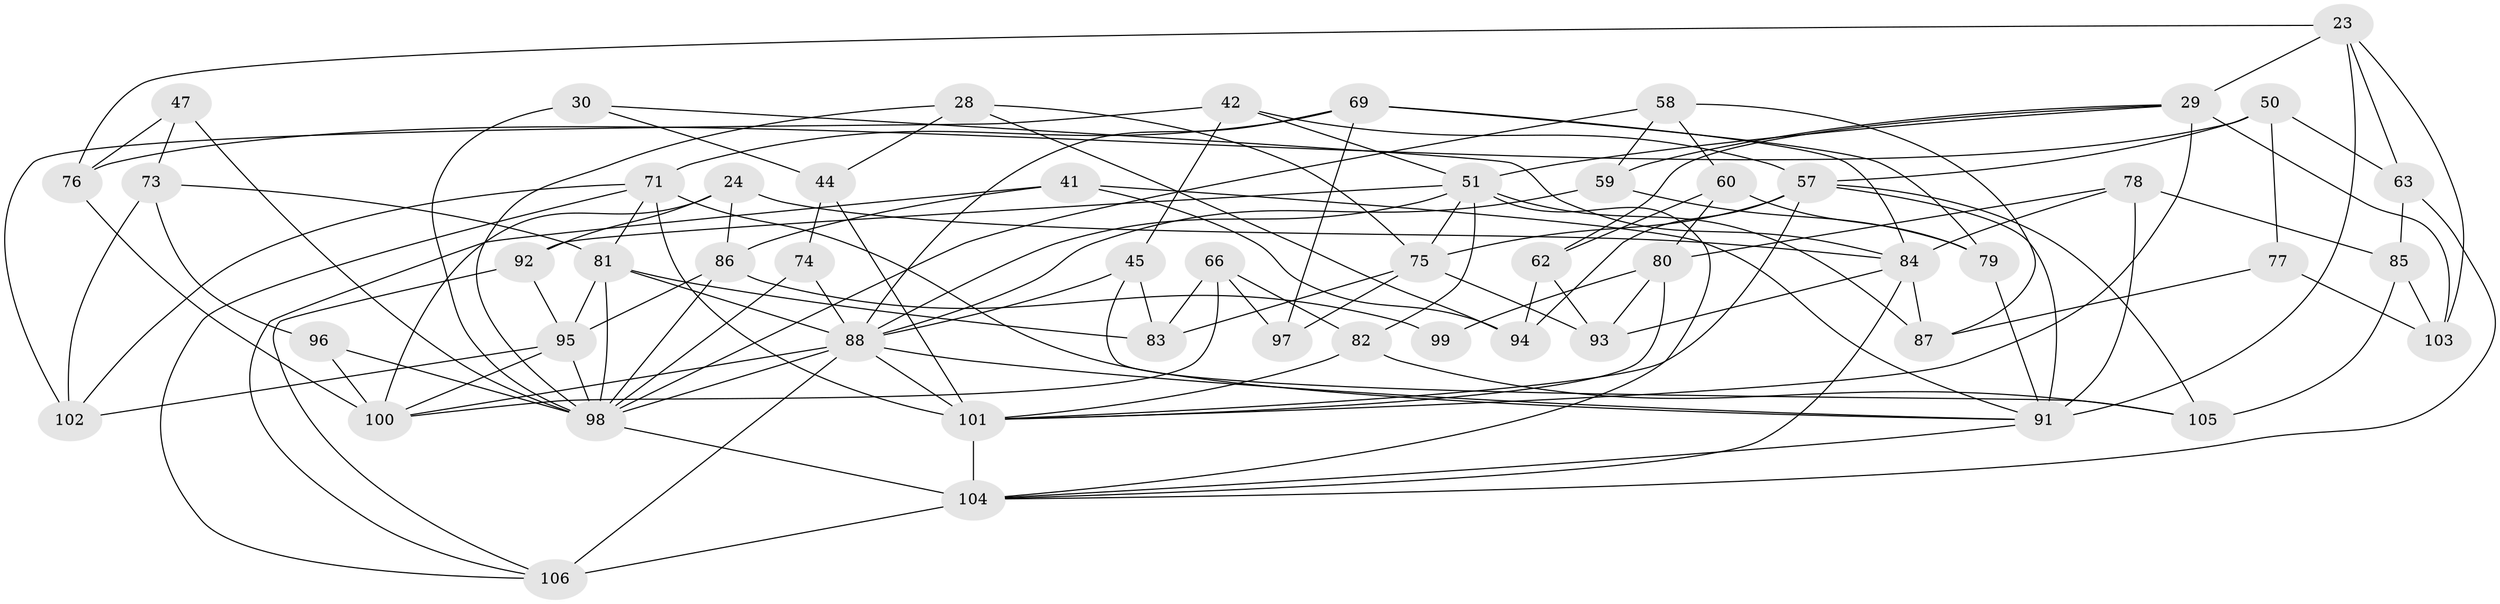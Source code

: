 // original degree distribution, {4: 1.0}
// Generated by graph-tools (version 1.1) at 2025/57/03/09/25 04:57:27]
// undirected, 53 vertices, 128 edges
graph export_dot {
graph [start="1"]
  node [color=gray90,style=filled];
  23 [super="+8"];
  24 [super="+13"];
  28 [super="+18"];
  29 [super="+15+26"];
  30;
  41;
  42;
  44 [super="+22"];
  45;
  47;
  50;
  51 [super="+3+14"];
  57 [super="+5+52+56"];
  58;
  59;
  60;
  62;
  63;
  66;
  69 [super="+67"];
  71 [super="+20"];
  73;
  74 [super="+4"];
  75 [super="+38+46"];
  76;
  77;
  78;
  79;
  80 [super="+32"];
  81 [super="+35+54"];
  82;
  83;
  84 [super="+2+37"];
  85;
  86 [super="+64"];
  87;
  88 [super="+25+40+65"];
  91 [super="+17+55+68"];
  92;
  93;
  94;
  95 [super="+61+53"];
  96;
  97;
  98 [super="+49+31+89"];
  99;
  100 [super="+27+6"];
  101 [super="+72+36"];
  102;
  103 [super="+33"];
  104 [super="+70+90"];
  105;
  106 [super="+43"];
  23 -- 91 [weight=2];
  23 -- 63;
  23 -- 103 [weight=2];
  23 -- 76;
  23 -- 29 [weight=2];
  24 -- 100 [weight=2];
  24 -- 86;
  24 -- 84 [weight=2];
  24 -- 92;
  28 -- 75 [weight=2];
  28 -- 44 [weight=2];
  28 -- 94;
  28 -- 98;
  29 -- 103;
  29 -- 59;
  29 -- 51;
  29 -- 101 [weight=2];
  29 -- 62;
  30 -- 84;
  30 -- 44;
  30 -- 98 [weight=2];
  41 -- 94;
  41 -- 86;
  41 -- 106;
  41 -- 91;
  42 -- 102;
  42 -- 45;
  42 -- 51;
  42 -- 57;
  44 -- 74 [weight=2];
  44 -- 101;
  45 -- 83;
  45 -- 105;
  45 -- 88;
  47 -- 98 [weight=2];
  47 -- 76;
  47 -- 73;
  50 -- 76;
  50 -- 77;
  50 -- 63;
  50 -- 57;
  51 -- 75;
  51 -- 92;
  51 -- 87;
  51 -- 88;
  51 -- 82;
  51 -- 104;
  57 -- 105;
  57 -- 101 [weight=2];
  57 -- 91 [weight=2];
  57 -- 75 [weight=2];
  57 -- 94;
  58 -- 59;
  58 -- 60;
  58 -- 87;
  58 -- 98;
  59 -- 79;
  59 -- 88;
  60 -- 80;
  60 -- 62;
  60 -- 79;
  62 -- 94;
  62 -- 93;
  63 -- 85;
  63 -- 104;
  66 -- 83;
  66 -- 100;
  66 -- 97;
  66 -- 82;
  69 -- 71;
  69 -- 97 [weight=2];
  69 -- 79;
  69 -- 84;
  69 -- 88;
  71 -- 101 [weight=3];
  71 -- 102;
  71 -- 106;
  71 -- 91;
  71 -- 81;
  73 -- 96;
  73 -- 102;
  73 -- 81;
  74 -- 88 [weight=2];
  74 -- 98 [weight=2];
  75 -- 93;
  75 -- 97;
  75 -- 83;
  76 -- 100;
  77 -- 87;
  77 -- 103 [weight=2];
  78 -- 85;
  78 -- 84;
  78 -- 91;
  78 -- 80;
  79 -- 91;
  80 -- 99 [weight=2];
  80 -- 93;
  80 -- 101;
  81 -- 83;
  81 -- 98;
  81 -- 88 [weight=2];
  81 -- 95 [weight=2];
  82 -- 105;
  82 -- 101;
  84 -- 93;
  84 -- 87;
  84 -- 104;
  85 -- 105;
  85 -- 103;
  86 -- 99 [weight=2];
  86 -- 98;
  86 -- 95;
  88 -- 101 [weight=2];
  88 -- 106;
  88 -- 98;
  88 -- 100;
  88 -- 91;
  91 -- 104;
  92 -- 106;
  92 -- 95;
  95 -- 100;
  95 -- 98 [weight=2];
  95 -- 102;
  96 -- 100 [weight=2];
  96 -- 98;
  98 -- 104 [weight=2];
  101 -- 104 [weight=2];
  104 -- 106 [weight=2];
}
